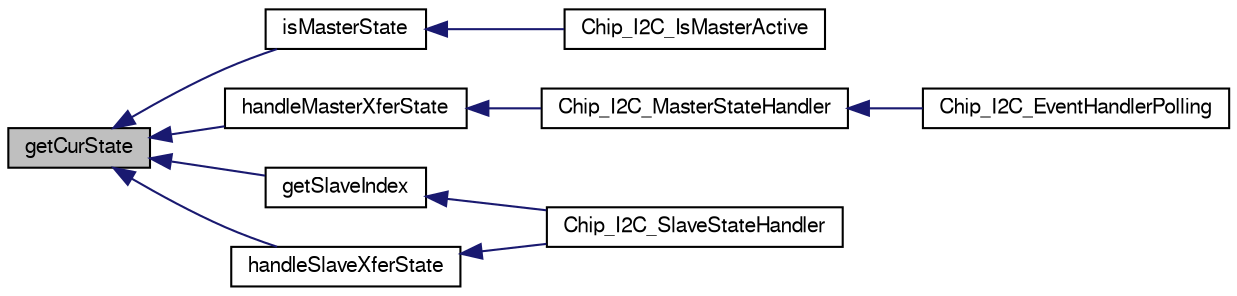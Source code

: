digraph "getCurState"
{
  edge [fontname="FreeSans",fontsize="10",labelfontname="FreeSans",labelfontsize="10"];
  node [fontname="FreeSans",fontsize="10",shape=record];
  rankdir="LR";
  Node1 [label="getCurState",height=0.2,width=0.4,color="black", fillcolor="grey75", style="filled", fontcolor="black"];
  Node1 -> Node2 [dir="back",color="midnightblue",fontsize="10",style="solid"];
  Node2 [label="isMasterState",height=0.2,width=0.4,color="black", fillcolor="white", style="filled",URL="$i2c__17xx__40xx_8c.html#aa5d73e6cbd7622d475d0d050c68a6c4c"];
  Node2 -> Node3 [dir="back",color="midnightblue",fontsize="10",style="solid"];
  Node3 [label="Chip_I2C_IsMasterActive",height=0.2,width=0.4,color="black", fillcolor="white", style="filled",URL="$group__I2C__17XX__40XX.html#ga5fdf29aff7847c93373cf02da41285e1",tooltip="Checks if master xfer in progress. "];
  Node1 -> Node4 [dir="back",color="midnightblue",fontsize="10",style="solid"];
  Node4 [label="handleMasterXferState",height=0.2,width=0.4,color="black", fillcolor="white", style="filled",URL="$i2c__17xx__40xx_8c.html#a27f3909b10ee0d79e0e35c4b6aff56f3"];
  Node4 -> Node5 [dir="back",color="midnightblue",fontsize="10",style="solid"];
  Node5 [label="Chip_I2C_MasterStateHandler",height=0.2,width=0.4,color="black", fillcolor="white", style="filled",URL="$group__I2C__17XX__40XX.html#ga179362e42a3de931ff7f57ca698254fa",tooltip="I2C Master transfer state change handler. "];
  Node5 -> Node6 [dir="back",color="midnightblue",fontsize="10",style="solid"];
  Node6 [label="Chip_I2C_EventHandlerPolling",height=0.2,width=0.4,color="black", fillcolor="white", style="filled",URL="$group__I2C__17XX__40XX.html#gaaa89a66d658a41325b3c5e56bc059401",tooltip="Default event handler for polling operation. "];
  Node1 -> Node7 [dir="back",color="midnightblue",fontsize="10",style="solid"];
  Node7 [label="getSlaveIndex",height=0.2,width=0.4,color="black", fillcolor="white", style="filled",URL="$i2c__17xx__40xx_8c.html#a405d3f3d822c2995731a6770c75136b5"];
  Node7 -> Node8 [dir="back",color="midnightblue",fontsize="10",style="solid"];
  Node8 [label="Chip_I2C_SlaveStateHandler",height=0.2,width=0.4,color="black", fillcolor="white", style="filled",URL="$group__I2C__17XX__40XX.html#ga650618a5f4717c46ae3ea304142ddc03",tooltip="I2C Slave event handler. "];
  Node1 -> Node9 [dir="back",color="midnightblue",fontsize="10",style="solid"];
  Node9 [label="handleSlaveXferState",height=0.2,width=0.4,color="black", fillcolor="white", style="filled",URL="$i2c__17xx__40xx_8c.html#ae23b684a3e974c4780c7b96d3b540343"];
  Node9 -> Node8 [dir="back",color="midnightblue",fontsize="10",style="solid"];
}
